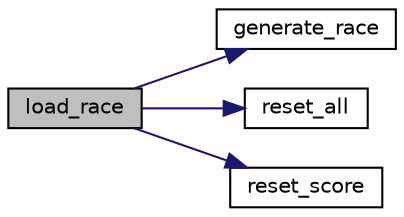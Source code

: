 digraph "load_race"
{
 // LATEX_PDF_SIZE
  edge [fontname="Helvetica",fontsize="10",labelfontname="Helvetica",labelfontsize="10"];
  node [fontname="Helvetica",fontsize="10",shape=record];
  rankdir="LR";
  Node1 [label="load_race",height=0.2,width=0.4,color="black", fillcolor="grey75", style="filled", fontcolor="black",tooltip="Loads a race specified in the argument."];
  Node1 -> Node2 [color="midnightblue",fontsize="10",style="solid",fontname="Helvetica"];
  Node2 [label="generate_race",height=0.2,width=0.4,color="black", fillcolor="white", style="filled",URL="$game_8c.html#af13903f18320e511afa5b84a76c969b2",tooltip="Generates a race given a specific input file."];
  Node1 -> Node3 [color="midnightblue",fontsize="10",style="solid",fontname="Helvetica"];
  Node3 [label="reset_all",height=0.2,width=0.4,color="black", fillcolor="white", style="filled",URL="$game_8c.html#a265da85056f5eee8bcc6ade9b333480c",tooltip="Resets all the variables."];
  Node1 -> Node4 [color="midnightblue",fontsize="10",style="solid",fontname="Helvetica"];
  Node4 [label="reset_score",height=0.2,width=0.4,color="black", fillcolor="white", style="filled",URL="$gameover_8c.html#aaf42193539144c0966542d7da8965c7b",tooltip="Resets the score."];
}
